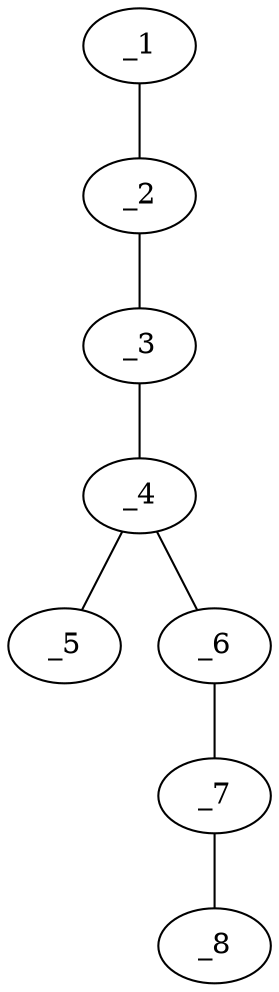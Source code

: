 graph molid625028 {
	_1	 [charge=0,
		chem=4,
		symbol="N  ",
		x="7.1962",
		y="-0.25"];
	_2	 [charge=0,
		chem=1,
		symbol="C  ",
		x="6.3301",
		y="0.25"];
	_1 -- _2	 [valence=3];
	_3	 [charge=0,
		chem=1,
		symbol="C  ",
		x="5.4641",
		y="0.75"];
	_2 -- _3	 [valence=1];
	_4	 [charge=0,
		chem=1,
		symbol="C  ",
		x="4.5981",
		y="0.25"];
	_3 -- _4	 [valence=1];
	_5	 [charge=0,
		chem=2,
		symbol="O  ",
		x="4.5981",
		y="-0.75"];
	_4 -- _5	 [valence=1];
	_6	 [charge=0,
		chem=1,
		symbol="C  ",
		x="3.7321",
		y="0.75"];
	_4 -- _6	 [valence=1];
	_7	 [charge=0,
		chem=1,
		symbol="C  ",
		x="2.866",
		y="0.25"];
	_6 -- _7	 [valence=1];
	_8	 [charge=0,
		chem=4,
		symbol="N  ",
		x=2,
		y="-0.25"];
	_7 -- _8	 [valence=3];
}
